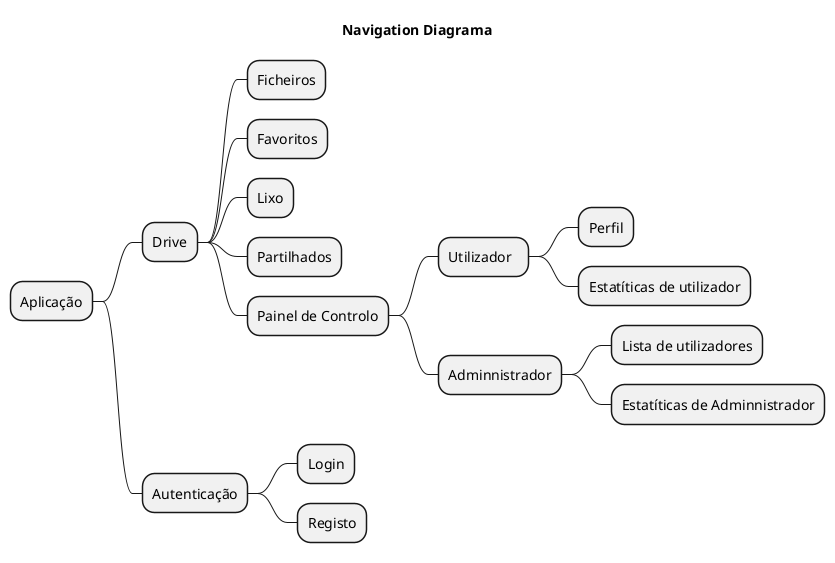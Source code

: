@startmindmap

skinparam linetype ortho
skinparam Monochrome true

title Navigation Diagrama


* Aplicação
** Drive
*** Ficheiros
*** Favoritos
*** Lixo
*** Partilhados
*** Painel de Controlo
**** Utilizador  
***** Perfil
***** Estatíticas de utilizador
**** Adminnistrador
***** Lista de utilizadores
***** Estatíticas de Adminnistrador
** Autenticação
*** Login
*** Registo


@endmindmap





